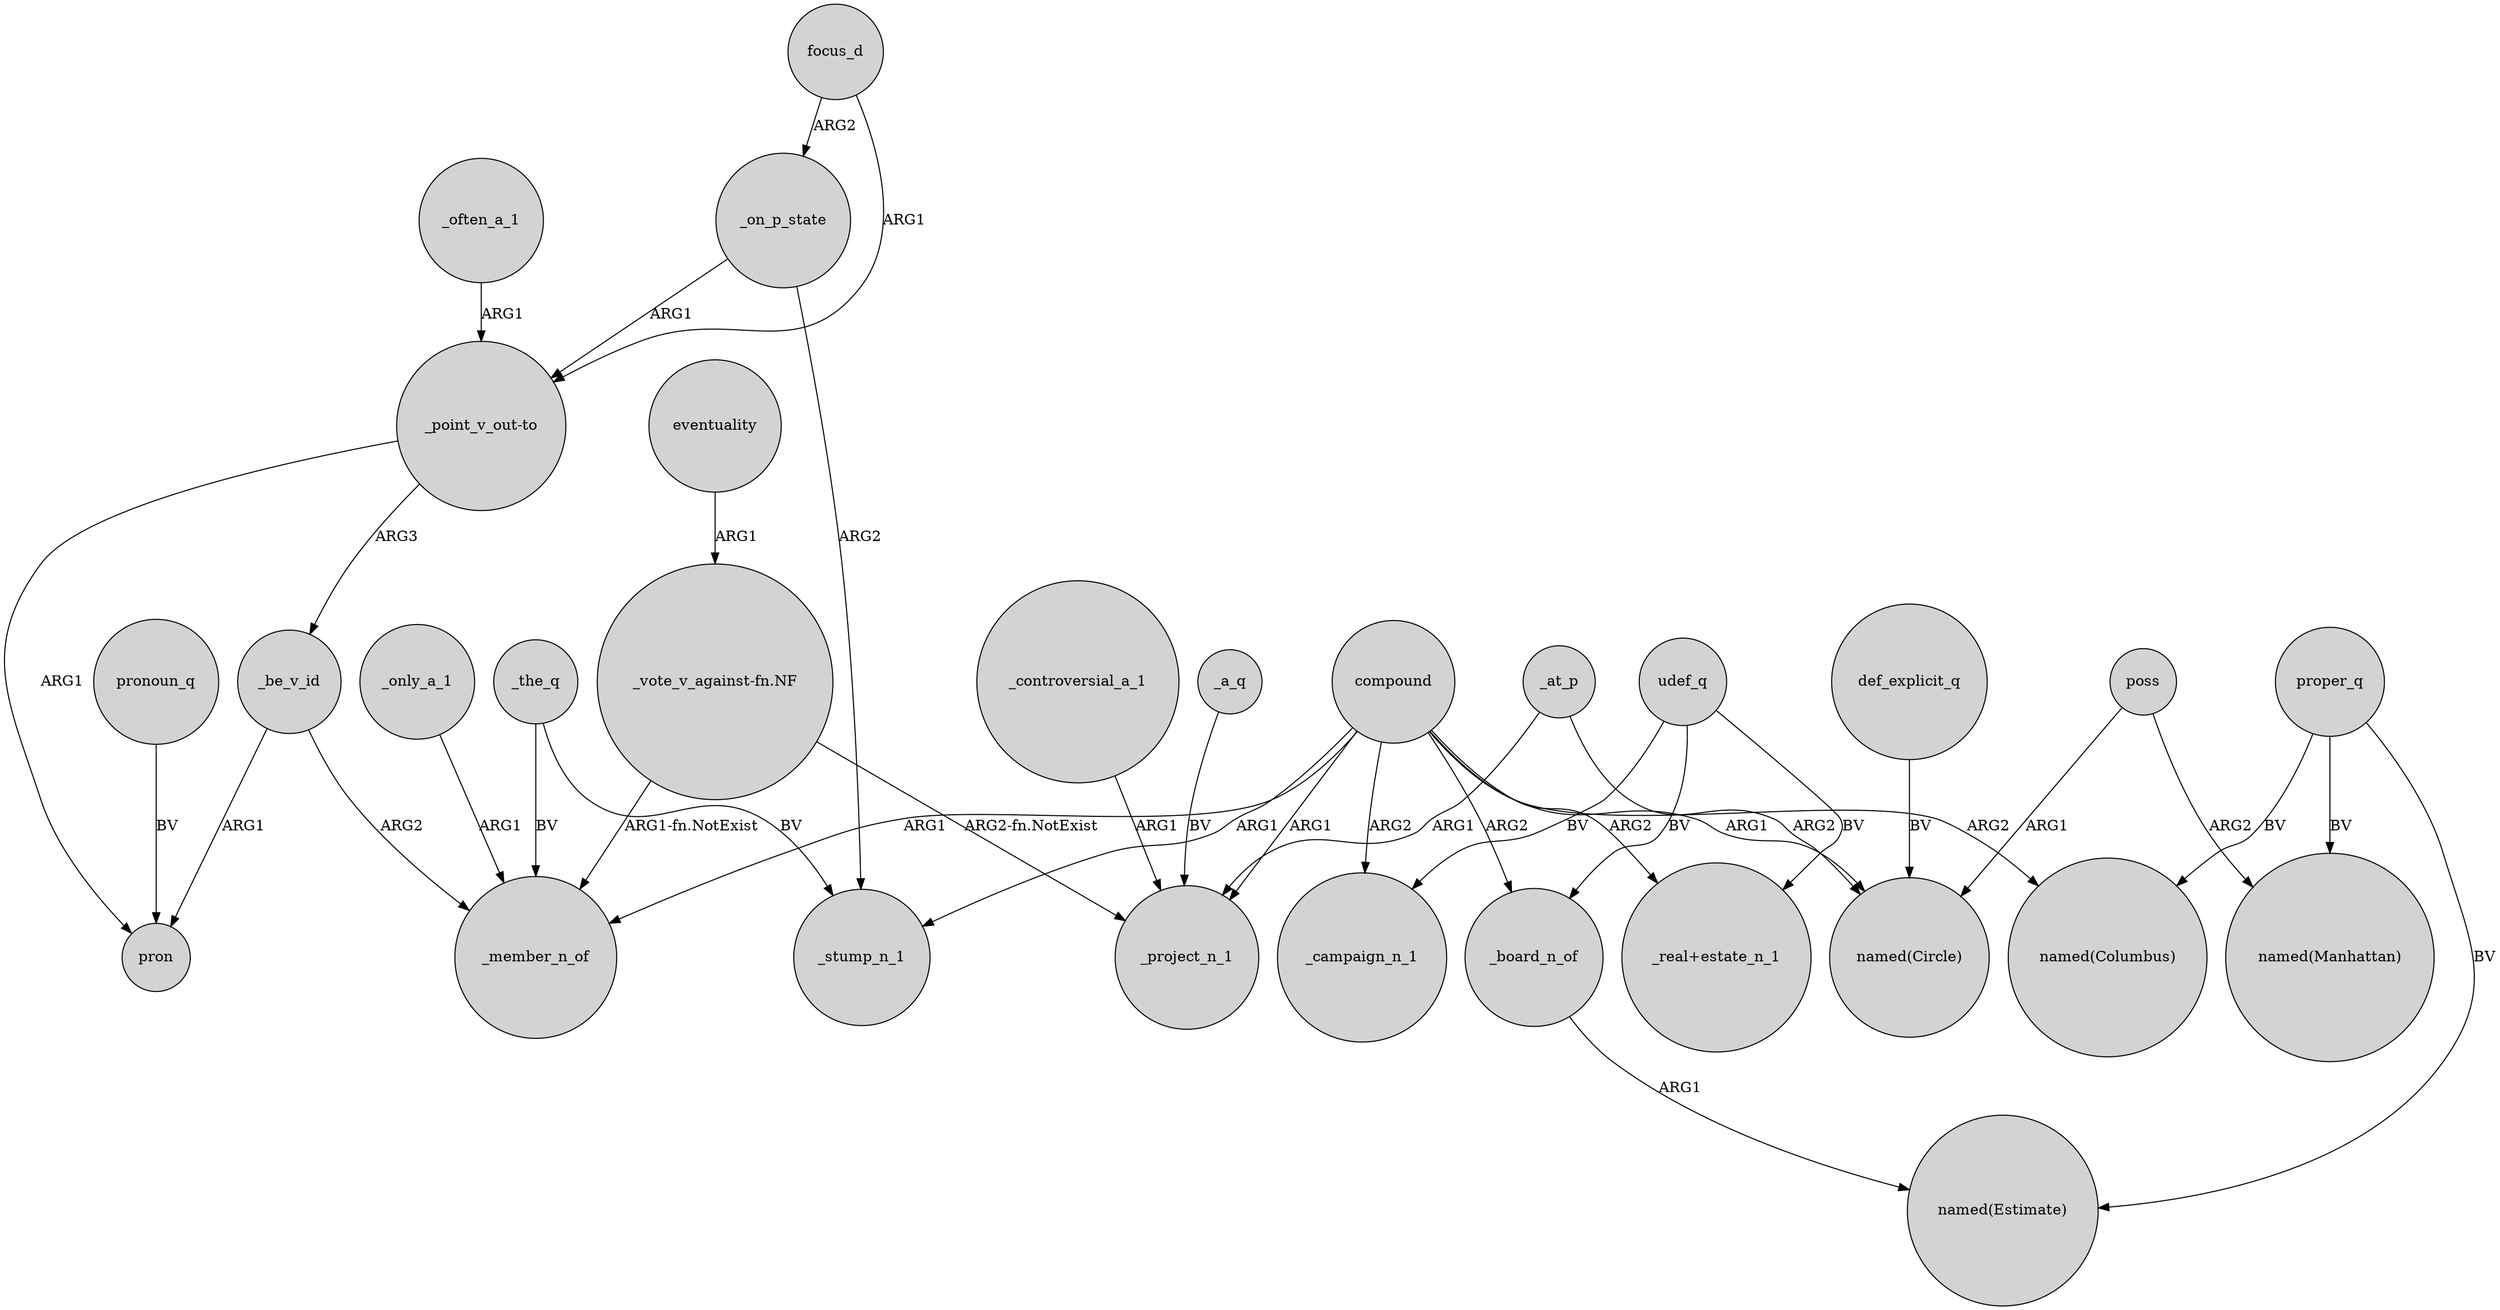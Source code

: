 digraph {
	node [shape=circle style=filled]
	_often_a_1 -> "_point_v_out-to" [label=ARG1]
	compound -> _project_n_1 [label=ARG1]
	"_vote_v_against-fn.NF" -> _project_n_1 [label="ARG2-fn.NotExist"]
	focus_d -> _on_p_state [label=ARG2]
	_board_n_of -> "named(Estimate)" [label=ARG1]
	_a_q -> _project_n_1 [label=BV]
	_on_p_state -> "_point_v_out-to" [label=ARG1]
	_the_q -> _member_n_of [label=BV]
	poss -> "named(Circle)" [label=ARG1]
	udef_q -> _board_n_of [label=BV]
	_at_p -> "named(Circle)" [label=ARG2]
	udef_q -> _campaign_n_1 [label=BV]
	compound -> "named(Circle)" [label=ARG1]
	_on_p_state -> _stump_n_1 [label=ARG2]
	_be_v_id -> pron [label=ARG1]
	compound -> _stump_n_1 [label=ARG1]
	compound -> "_real+estate_n_1" [label=ARG2]
	_at_p -> _project_n_1 [label=ARG1]
	proper_q -> "named(Manhattan)" [label=BV]
	_be_v_id -> _member_n_of [label=ARG2]
	pronoun_q -> pron [label=BV]
	compound -> "named(Columbus)" [label=ARG2]
	poss -> "named(Manhattan)" [label=ARG2]
	_only_a_1 -> _member_n_of [label=ARG1]
	def_explicit_q -> "named(Circle)" [label=BV]
	eventuality -> "_vote_v_against-fn.NF" [label=ARG1]
	udef_q -> "_real+estate_n_1" [label=BV]
	_controversial_a_1 -> _project_n_1 [label=ARG1]
	proper_q -> "named(Estimate)" [label=BV]
	"_vote_v_against-fn.NF" -> _member_n_of [label="ARG1-fn.NotExist"]
	compound -> _board_n_of [label=ARG2]
	"_point_v_out-to" -> _be_v_id [label=ARG3]
	proper_q -> "named(Columbus)" [label=BV]
	_the_q -> _stump_n_1 [label=BV]
	focus_d -> "_point_v_out-to" [label=ARG1]
	"_point_v_out-to" -> pron [label=ARG1]
	compound -> _campaign_n_1 [label=ARG2]
	compound -> _member_n_of [label=ARG1]
}
